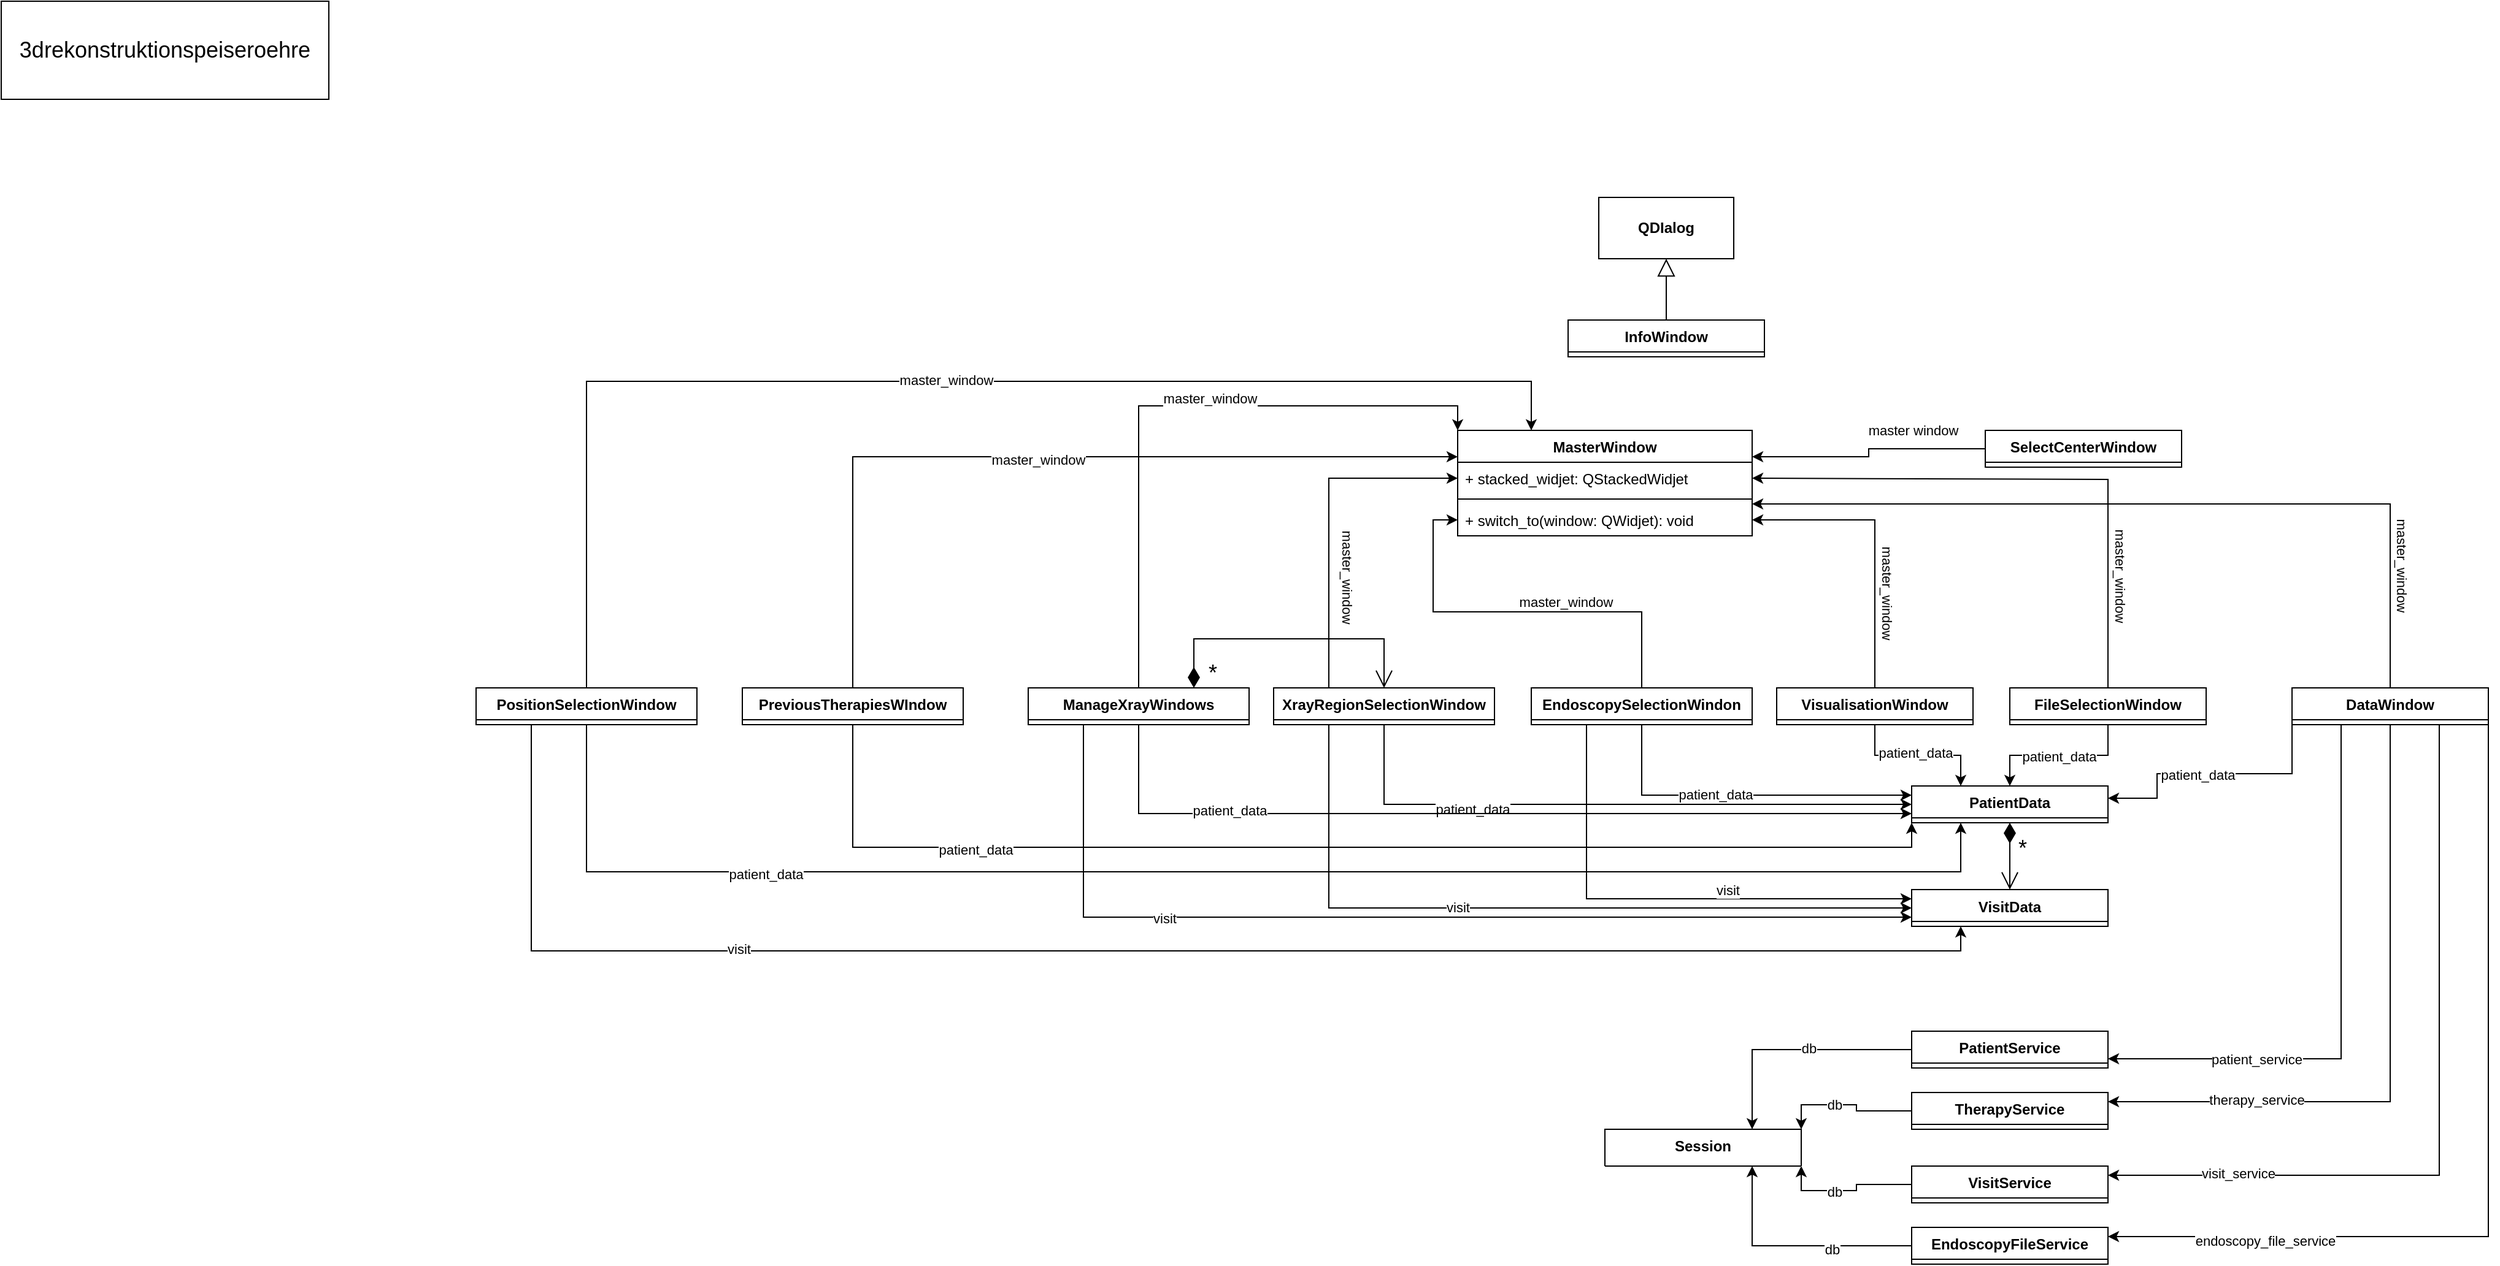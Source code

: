 <mxfile version="22.1.18" type="device">
  <diagram name="Seite-1" id="h3fAUjaop2-_kYLDKYsI">
    <mxGraphModel dx="3474" dy="1630" grid="1" gridSize="10" guides="1" tooltips="1" connect="1" arrows="1" fold="1" page="1" pageScale="1" pageWidth="827" pageHeight="1169" math="0" shadow="0">
      <root>
        <mxCell id="0" />
        <mxCell id="1" parent="0" />
        <mxCell id="o58t7d3tN6w-42Xv3fXU-2" value="MasterWindow" style="swimlane;fontStyle=1;align=center;verticalAlign=top;childLayout=stackLayout;horizontal=1;startSize=26;horizontalStack=0;resizeParent=1;resizeParentMax=0;resizeLast=0;collapsible=1;marginBottom=0;whiteSpace=wrap;html=1;" parent="1" vertex="1">
          <mxGeometry x="360" y="350" width="240" height="86" as="geometry" />
        </mxCell>
        <mxCell id="o58t7d3tN6w-42Xv3fXU-3" value="+ stacked_widjet: QStackedWidjet" style="text;strokeColor=none;fillColor=none;align=left;verticalAlign=top;spacingLeft=4;spacingRight=4;overflow=hidden;rotatable=0;points=[[0,0.5],[1,0.5]];portConstraint=eastwest;whiteSpace=wrap;html=1;" parent="o58t7d3tN6w-42Xv3fXU-2" vertex="1">
          <mxGeometry y="26" width="240" height="26" as="geometry" />
        </mxCell>
        <mxCell id="o58t7d3tN6w-42Xv3fXU-4" value="" style="line;strokeWidth=1;fillColor=none;align=left;verticalAlign=middle;spacingTop=-1;spacingLeft=3;spacingRight=3;rotatable=0;labelPosition=right;points=[];portConstraint=eastwest;strokeColor=inherit;" parent="o58t7d3tN6w-42Xv3fXU-2" vertex="1">
          <mxGeometry y="52" width="240" height="8" as="geometry" />
        </mxCell>
        <mxCell id="o58t7d3tN6w-42Xv3fXU-5" value="+ switch_to(window: QWidjet): void" style="text;strokeColor=none;fillColor=none;align=left;verticalAlign=top;spacingLeft=4;spacingRight=4;overflow=hidden;rotatable=0;points=[[0,0.5],[1,0.5]];portConstraint=eastwest;whiteSpace=wrap;html=1;" parent="o58t7d3tN6w-42Xv3fXU-2" vertex="1">
          <mxGeometry y="60" width="240" height="26" as="geometry" />
        </mxCell>
        <mxCell id="o58t7d3tN6w-42Xv3fXU-49" style="edgeStyle=orthogonalEdgeStyle;rounded=0;orthogonalLoop=1;jettySize=auto;html=1;exitX=0;exitY=0.5;exitDx=0;exitDy=0;entryX=1;entryY=0.25;entryDx=0;entryDy=0;" parent="1" source="o58t7d3tN6w-42Xv3fXU-9" target="o58t7d3tN6w-42Xv3fXU-2" edge="1">
          <mxGeometry relative="1" as="geometry" />
        </mxCell>
        <mxCell id="o58t7d3tN6w-42Xv3fXU-50" value="master window" style="edgeLabel;html=1;align=center;verticalAlign=middle;resizable=0;points=[];" parent="o58t7d3tN6w-42Xv3fXU-49" vertex="1" connectable="0">
          <mxGeometry x="-0.234" relative="1" as="geometry">
            <mxPoint x="16" y="-15" as="offset" />
          </mxGeometry>
        </mxCell>
        <mxCell id="o58t7d3tN6w-42Xv3fXU-9" value="SelectCenterWindow" style="swimlane;fontStyle=1;align=center;verticalAlign=top;childLayout=stackLayout;horizontal=1;startSize=26;horizontalStack=0;resizeParent=1;resizeParentMax=0;resizeLast=0;collapsible=1;marginBottom=0;whiteSpace=wrap;html=1;" parent="1" vertex="1" collapsed="1">
          <mxGeometry x="790" y="350" width="160" height="30" as="geometry">
            <mxRectangle x="400" y="320" width="160" height="34" as="alternateBounds" />
          </mxGeometry>
        </mxCell>
        <mxCell id="o58t7d3tN6w-42Xv3fXU-11" value="" style="line;strokeWidth=1;fillColor=none;align=left;verticalAlign=middle;spacingTop=-1;spacingLeft=3;spacingRight=3;rotatable=0;labelPosition=right;points=[];portConstraint=eastwest;strokeColor=inherit;" parent="o58t7d3tN6w-42Xv3fXU-9" vertex="1">
          <mxGeometry y="26" width="160" height="8" as="geometry" />
        </mxCell>
        <mxCell id="o58t7d3tN6w-42Xv3fXU-17" style="edgeStyle=orthogonalEdgeStyle;rounded=0;orthogonalLoop=1;jettySize=auto;html=1;entryX=1;entryY=0.5;entryDx=0;entryDy=0;" parent="1" source="o58t7d3tN6w-42Xv3fXU-15" target="o58t7d3tN6w-42Xv3fXU-5" edge="1">
          <mxGeometry relative="1" as="geometry" />
        </mxCell>
        <mxCell id="o58t7d3tN6w-42Xv3fXU-22" value="master_window" style="edgeLabel;html=1;align=center;verticalAlign=middle;resizable=0;points=[];rotation=90;" parent="o58t7d3tN6w-42Xv3fXU-17" vertex="1" connectable="0">
          <mxGeometry x="-0.267" relative="1" as="geometry">
            <mxPoint x="10" y="9" as="offset" />
          </mxGeometry>
        </mxCell>
        <mxCell id="o58t7d3tN6w-42Xv3fXU-63" style="edgeStyle=orthogonalEdgeStyle;rounded=0;orthogonalLoop=1;jettySize=auto;html=1;exitX=0.5;exitY=1;exitDx=0;exitDy=0;entryX=0.25;entryY=0;entryDx=0;entryDy=0;" parent="1" source="o58t7d3tN6w-42Xv3fXU-15" target="o58t7d3tN6w-42Xv3fXU-18" edge="1">
          <mxGeometry relative="1" as="geometry" />
        </mxCell>
        <mxCell id="o58t7d3tN6w-42Xv3fXU-65" value="patient_data" style="edgeLabel;html=1;align=center;verticalAlign=middle;resizable=0;points=[];" parent="o58t7d3tN6w-42Xv3fXU-63" vertex="1" connectable="0">
          <mxGeometry x="-0.042" y="2" relative="1" as="geometry">
            <mxPoint as="offset" />
          </mxGeometry>
        </mxCell>
        <mxCell id="o58t7d3tN6w-42Xv3fXU-15" value="VisualisationWindow" style="swimlane;fontStyle=1;align=center;verticalAlign=top;childLayout=stackLayout;horizontal=1;startSize=26;horizontalStack=0;resizeParent=1;resizeParentMax=0;resizeLast=0;collapsible=1;marginBottom=0;whiteSpace=wrap;html=1;" parent="1" vertex="1" collapsed="1">
          <mxGeometry x="620" y="560" width="160" height="30" as="geometry">
            <mxRectangle x="400" y="320" width="160" height="34" as="alternateBounds" />
          </mxGeometry>
        </mxCell>
        <mxCell id="o58t7d3tN6w-42Xv3fXU-16" value="" style="line;strokeWidth=1;fillColor=none;align=left;verticalAlign=middle;spacingTop=-1;spacingLeft=3;spacingRight=3;rotatable=0;labelPosition=right;points=[];portConstraint=eastwest;strokeColor=inherit;" parent="o58t7d3tN6w-42Xv3fXU-15" vertex="1">
          <mxGeometry y="26" width="160" height="8" as="geometry" />
        </mxCell>
        <mxCell id="o58t7d3tN6w-42Xv3fXU-18" value="PatientData" style="swimlane;fontStyle=1;align=center;verticalAlign=top;childLayout=stackLayout;horizontal=1;startSize=26;horizontalStack=0;resizeParent=1;resizeParentMax=0;resizeLast=0;collapsible=1;marginBottom=0;whiteSpace=wrap;html=1;" parent="1" vertex="1" collapsed="1">
          <mxGeometry x="730" y="640" width="160" height="30" as="geometry">
            <mxRectangle x="400" y="320" width="160" height="34" as="alternateBounds" />
          </mxGeometry>
        </mxCell>
        <mxCell id="o58t7d3tN6w-42Xv3fXU-19" value="" style="line;strokeWidth=1;fillColor=none;align=left;verticalAlign=middle;spacingTop=-1;spacingLeft=3;spacingRight=3;rotatable=0;labelPosition=right;points=[];portConstraint=eastwest;strokeColor=inherit;" parent="o58t7d3tN6w-42Xv3fXU-18" vertex="1">
          <mxGeometry y="26" width="160" height="8" as="geometry" />
        </mxCell>
        <mxCell id="o58t7d3tN6w-42Xv3fXU-23" value="InfoWindow" style="swimlane;fontStyle=1;align=center;verticalAlign=top;childLayout=stackLayout;horizontal=1;startSize=26;horizontalStack=0;resizeParent=1;resizeParentMax=0;resizeLast=0;collapsible=1;marginBottom=0;whiteSpace=wrap;html=1;" parent="1" vertex="1" collapsed="1">
          <mxGeometry x="450" y="260" width="160" height="30" as="geometry">
            <mxRectangle x="400" y="320" width="160" height="34" as="alternateBounds" />
          </mxGeometry>
        </mxCell>
        <mxCell id="o58t7d3tN6w-42Xv3fXU-24" value="" style="line;strokeWidth=1;fillColor=none;align=left;verticalAlign=middle;spacingTop=-1;spacingLeft=3;spacingRight=3;rotatable=0;labelPosition=right;points=[];portConstraint=eastwest;strokeColor=inherit;" parent="o58t7d3tN6w-42Xv3fXU-23" vertex="1">
          <mxGeometry y="26" width="160" height="8" as="geometry" />
        </mxCell>
        <mxCell id="o58t7d3tN6w-42Xv3fXU-37" value="QDIalog" style="html=1;whiteSpace=wrap;fontStyle=1" parent="1" vertex="1">
          <mxGeometry x="475" y="160" width="110" height="50" as="geometry" />
        </mxCell>
        <mxCell id="o58t7d3tN6w-42Xv3fXU-38" value="" style="endArrow=block;endSize=12;endFill=0;html=1;rounded=0;entryX=0.5;entryY=1;entryDx=0;entryDy=0;exitX=0.5;exitY=0;exitDx=0;exitDy=0;" parent="1" source="o58t7d3tN6w-42Xv3fXU-23" target="o58t7d3tN6w-42Xv3fXU-37" edge="1">
          <mxGeometry width="160" relative="1" as="geometry">
            <mxPoint x="655" y="270" as="sourcePoint" />
            <mxPoint x="815" y="270" as="targetPoint" />
          </mxGeometry>
        </mxCell>
        <mxCell id="o58t7d3tN6w-42Xv3fXU-59" style="rounded=0;orthogonalLoop=1;jettySize=auto;html=1;exitX=0.5;exitY=0;exitDx=0;exitDy=0;entryX=1;entryY=0.5;entryDx=0;entryDy=0;" parent="1" source="o58t7d3tN6w-42Xv3fXU-53" target="o58t7d3tN6w-42Xv3fXU-3" edge="1">
          <mxGeometry relative="1" as="geometry">
            <mxPoint x="750.0" y="400.0" as="targetPoint" />
            <Array as="points">
              <mxPoint x="890" y="390" />
            </Array>
          </mxGeometry>
        </mxCell>
        <mxCell id="o58t7d3tN6w-42Xv3fXU-61" value="master_window" style="edgeLabel;html=1;align=center;verticalAlign=middle;resizable=0;points=[];rotation=90;" parent="o58t7d3tN6w-42Xv3fXU-59" vertex="1" connectable="0">
          <mxGeometry x="-0.601" y="1" relative="1" as="geometry">
            <mxPoint x="11" as="offset" />
          </mxGeometry>
        </mxCell>
        <mxCell id="o58t7d3tN6w-42Xv3fXU-64" style="edgeStyle=orthogonalEdgeStyle;rounded=0;orthogonalLoop=1;jettySize=auto;html=1;exitX=0.5;exitY=1;exitDx=0;exitDy=0;entryX=0.5;entryY=0;entryDx=0;entryDy=0;" parent="1" source="o58t7d3tN6w-42Xv3fXU-53" target="o58t7d3tN6w-42Xv3fXU-18" edge="1">
          <mxGeometry relative="1" as="geometry" />
        </mxCell>
        <mxCell id="o58t7d3tN6w-42Xv3fXU-66" value="patient_data" style="edgeLabel;html=1;align=center;verticalAlign=middle;resizable=0;points=[];" parent="o58t7d3tN6w-42Xv3fXU-64" vertex="1" connectable="0">
          <mxGeometry x="0.161" y="1" relative="1" as="geometry">
            <mxPoint x="10" as="offset" />
          </mxGeometry>
        </mxCell>
        <mxCell id="o58t7d3tN6w-42Xv3fXU-53" value="&lt;div&gt;FileSelectionWindow&lt;/div&gt;&lt;div&gt;&lt;br&gt;&lt;/div&gt;" style="swimlane;fontStyle=1;align=center;verticalAlign=top;childLayout=stackLayout;horizontal=1;startSize=26;horizontalStack=0;resizeParent=1;resizeParentMax=0;resizeLast=0;collapsible=1;marginBottom=0;whiteSpace=wrap;html=1;" parent="1" vertex="1" collapsed="1">
          <mxGeometry x="810" y="560" width="160" height="30" as="geometry">
            <mxRectangle x="400" y="320" width="160" height="34" as="alternateBounds" />
          </mxGeometry>
        </mxCell>
        <mxCell id="o58t7d3tN6w-42Xv3fXU-54" value="" style="line;strokeWidth=1;fillColor=none;align=left;verticalAlign=middle;spacingTop=-1;spacingLeft=3;spacingRight=3;rotatable=0;labelPosition=right;points=[];portConstraint=eastwest;strokeColor=inherit;" parent="o58t7d3tN6w-42Xv3fXU-53" vertex="1">
          <mxGeometry y="26" width="160" height="8" as="geometry" />
        </mxCell>
        <mxCell id="o58t7d3tN6w-42Xv3fXU-71" style="edgeStyle=orthogonalEdgeStyle;rounded=0;orthogonalLoop=1;jettySize=auto;html=1;exitX=0.5;exitY=0;exitDx=0;exitDy=0;entryX=0;entryY=0.5;entryDx=0;entryDy=0;" parent="1" source="o58t7d3tN6w-42Xv3fXU-67" target="o58t7d3tN6w-42Xv3fXU-5" edge="1">
          <mxGeometry relative="1" as="geometry" />
        </mxCell>
        <mxCell id="o58t7d3tN6w-42Xv3fXU-72" value="master_window" style="edgeLabel;html=1;align=center;verticalAlign=middle;resizable=0;points=[];" parent="o58t7d3tN6w-42Xv3fXU-71" vertex="1" connectable="0">
          <mxGeometry x="-0.24" y="2" relative="1" as="geometry">
            <mxPoint y="-10" as="offset" />
          </mxGeometry>
        </mxCell>
        <mxCell id="o58t7d3tN6w-42Xv3fXU-73" style="edgeStyle=orthogonalEdgeStyle;rounded=0;orthogonalLoop=1;jettySize=auto;html=1;entryX=0;entryY=0.25;entryDx=0;entryDy=0;" parent="1" source="o58t7d3tN6w-42Xv3fXU-67" target="o58t7d3tN6w-42Xv3fXU-18" edge="1">
          <mxGeometry relative="1" as="geometry">
            <Array as="points">
              <mxPoint x="510" y="648" />
            </Array>
          </mxGeometry>
        </mxCell>
        <mxCell id="o58t7d3tN6w-42Xv3fXU-74" value="patient_data" style="edgeLabel;html=1;align=center;verticalAlign=middle;resizable=0;points=[];" parent="o58t7d3tN6w-42Xv3fXU-73" vertex="1" connectable="0">
          <mxGeometry x="-0.152" y="1" relative="1" as="geometry">
            <mxPoint as="offset" />
          </mxGeometry>
        </mxCell>
        <mxCell id="o58t7d3tN6w-42Xv3fXU-77" style="edgeStyle=orthogonalEdgeStyle;rounded=0;orthogonalLoop=1;jettySize=auto;html=1;exitX=0.25;exitY=1;exitDx=0;exitDy=0;entryX=0;entryY=0.25;entryDx=0;entryDy=0;" parent="1" source="o58t7d3tN6w-42Xv3fXU-67" target="o58t7d3tN6w-42Xv3fXU-75" edge="1">
          <mxGeometry relative="1" as="geometry" />
        </mxCell>
        <mxCell id="o58t7d3tN6w-42Xv3fXU-78" value="&lt;div&gt;visit&lt;/div&gt;" style="edgeLabel;html=1;align=center;verticalAlign=middle;resizable=0;points=[];" parent="o58t7d3tN6w-42Xv3fXU-77" vertex="1" connectable="0">
          <mxGeometry x="0.26" y="-3" relative="1" as="geometry">
            <mxPoint y="-10" as="offset" />
          </mxGeometry>
        </mxCell>
        <mxCell id="o58t7d3tN6w-42Xv3fXU-67" value="EndoscopySelectionWindon" style="swimlane;fontStyle=1;align=center;verticalAlign=top;childLayout=stackLayout;horizontal=1;startSize=26;horizontalStack=0;resizeParent=1;resizeParentMax=0;resizeLast=0;collapsible=1;marginBottom=0;whiteSpace=wrap;html=1;" parent="1" vertex="1" collapsed="1">
          <mxGeometry x="420" y="560" width="180" height="30" as="geometry">
            <mxRectangle x="400" y="320" width="160" height="34" as="alternateBounds" />
          </mxGeometry>
        </mxCell>
        <mxCell id="o58t7d3tN6w-42Xv3fXU-68" value="" style="line;strokeWidth=1;fillColor=none;align=left;verticalAlign=middle;spacingTop=-1;spacingLeft=3;spacingRight=3;rotatable=0;labelPosition=right;points=[];portConstraint=eastwest;strokeColor=inherit;" parent="o58t7d3tN6w-42Xv3fXU-67" vertex="1">
          <mxGeometry y="26" width="160" height="8" as="geometry" />
        </mxCell>
        <mxCell id="o58t7d3tN6w-42Xv3fXU-75" value="VisitData" style="swimlane;fontStyle=1;align=center;verticalAlign=top;childLayout=stackLayout;horizontal=1;startSize=26;horizontalStack=0;resizeParent=1;resizeParentMax=0;resizeLast=0;collapsible=1;marginBottom=0;whiteSpace=wrap;html=1;" parent="1" vertex="1" collapsed="1">
          <mxGeometry x="730" y="724.5" width="160" height="30" as="geometry">
            <mxRectangle x="400" y="320" width="160" height="34" as="alternateBounds" />
          </mxGeometry>
        </mxCell>
        <mxCell id="o58t7d3tN6w-42Xv3fXU-76" value="" style="line;strokeWidth=1;fillColor=none;align=left;verticalAlign=middle;spacingTop=-1;spacingLeft=3;spacingRight=3;rotatable=0;labelPosition=right;points=[];portConstraint=eastwest;strokeColor=inherit;" parent="o58t7d3tN6w-42Xv3fXU-75" vertex="1">
          <mxGeometry y="26" width="160" height="8" as="geometry" />
        </mxCell>
        <mxCell id="o58t7d3tN6w-42Xv3fXU-82" style="edgeStyle=orthogonalEdgeStyle;rounded=0;orthogonalLoop=1;jettySize=auto;html=1;exitX=0.5;exitY=1;exitDx=0;exitDy=0;entryX=0;entryY=0.5;entryDx=0;entryDy=0;" parent="1" source="o58t7d3tN6w-42Xv3fXU-79" target="o58t7d3tN6w-42Xv3fXU-18" edge="1">
          <mxGeometry relative="1" as="geometry" />
        </mxCell>
        <mxCell id="o58t7d3tN6w-42Xv3fXU-83" value="patient_data" style="edgeLabel;html=1;align=center;verticalAlign=middle;resizable=0;points=[];" parent="o58t7d3tN6w-42Xv3fXU-82" vertex="1" connectable="0">
          <mxGeometry x="-0.449" y="-4" relative="1" as="geometry">
            <mxPoint as="offset" />
          </mxGeometry>
        </mxCell>
        <mxCell id="o58t7d3tN6w-42Xv3fXU-84" style="edgeStyle=orthogonalEdgeStyle;rounded=0;orthogonalLoop=1;jettySize=auto;html=1;exitX=0.25;exitY=1;exitDx=0;exitDy=0;entryX=0;entryY=0.5;entryDx=0;entryDy=0;" parent="1" source="o58t7d3tN6w-42Xv3fXU-79" target="o58t7d3tN6w-42Xv3fXU-75" edge="1">
          <mxGeometry relative="1" as="geometry" />
        </mxCell>
        <mxCell id="o58t7d3tN6w-42Xv3fXU-85" value="visit" style="edgeLabel;html=1;align=center;verticalAlign=middle;resizable=0;points=[];" parent="o58t7d3tN6w-42Xv3fXU-84" vertex="1" connectable="0">
          <mxGeometry x="-0.191" y="1" relative="1" as="geometry">
            <mxPoint x="2" as="offset" />
          </mxGeometry>
        </mxCell>
        <mxCell id="o58t7d3tN6w-42Xv3fXU-86" style="edgeStyle=orthogonalEdgeStyle;rounded=0;orthogonalLoop=1;jettySize=auto;html=1;exitX=0.25;exitY=0;exitDx=0;exitDy=0;" parent="1" source="o58t7d3tN6w-42Xv3fXU-79" target="o58t7d3tN6w-42Xv3fXU-3" edge="1">
          <mxGeometry relative="1" as="geometry" />
        </mxCell>
        <mxCell id="o58t7d3tN6w-42Xv3fXU-87" value="master_window" style="edgeLabel;html=1;align=center;verticalAlign=middle;resizable=0;points=[];rotation=90;" parent="o58t7d3tN6w-42Xv3fXU-86" vertex="1" connectable="0">
          <mxGeometry x="-0.246" y="-4" relative="1" as="geometry">
            <mxPoint x="11" y="13" as="offset" />
          </mxGeometry>
        </mxCell>
        <mxCell id="o58t7d3tN6w-42Xv3fXU-79" value="XrayRegionSelectionWindow" style="swimlane;fontStyle=1;align=center;verticalAlign=top;childLayout=stackLayout;horizontal=1;startSize=26;horizontalStack=0;resizeParent=1;resizeParentMax=0;resizeLast=0;collapsible=1;marginBottom=0;whiteSpace=wrap;html=1;" parent="1" vertex="1" collapsed="1">
          <mxGeometry x="210" y="560" width="180" height="30" as="geometry">
            <mxRectangle x="400" y="320" width="160" height="34" as="alternateBounds" />
          </mxGeometry>
        </mxCell>
        <mxCell id="o58t7d3tN6w-42Xv3fXU-80" value="" style="line;strokeWidth=1;fillColor=none;align=left;verticalAlign=middle;spacingTop=-1;spacingLeft=3;spacingRight=3;rotatable=0;labelPosition=right;points=[];portConstraint=eastwest;strokeColor=inherit;" parent="o58t7d3tN6w-42Xv3fXU-79" vertex="1">
          <mxGeometry y="26" width="160" height="8" as="geometry" />
        </mxCell>
        <mxCell id="o58t7d3tN6w-42Xv3fXU-90" style="edgeStyle=orthogonalEdgeStyle;rounded=0;orthogonalLoop=1;jettySize=auto;html=1;exitX=0.5;exitY=0;exitDx=0;exitDy=0;entryX=0;entryY=0;entryDx=0;entryDy=0;" parent="1" source="o58t7d3tN6w-42Xv3fXU-88" target="o58t7d3tN6w-42Xv3fXU-2" edge="1">
          <mxGeometry relative="1" as="geometry" />
        </mxCell>
        <mxCell id="o58t7d3tN6w-42Xv3fXU-91" value="master_window" style="edgeLabel;html=1;align=center;verticalAlign=middle;resizable=0;points=[];" parent="o58t7d3tN6w-42Xv3fXU-90" vertex="1" connectable="0">
          <mxGeometry x="-0.068" relative="1" as="geometry">
            <mxPoint x="50" y="-6" as="offset" />
          </mxGeometry>
        </mxCell>
        <mxCell id="o58t7d3tN6w-42Xv3fXU-92" style="edgeStyle=orthogonalEdgeStyle;rounded=0;orthogonalLoop=1;jettySize=auto;html=1;exitX=0.5;exitY=1;exitDx=0;exitDy=0;entryX=0;entryY=0.75;entryDx=0;entryDy=0;" parent="1" source="o58t7d3tN6w-42Xv3fXU-88" target="o58t7d3tN6w-42Xv3fXU-18" edge="1">
          <mxGeometry relative="1" as="geometry" />
        </mxCell>
        <mxCell id="o58t7d3tN6w-42Xv3fXU-93" value="patient_data" style="edgeLabel;html=1;align=center;verticalAlign=middle;resizable=0;points=[];" parent="o58t7d3tN6w-42Xv3fXU-92" vertex="1" connectable="0">
          <mxGeometry x="-0.585" y="3" relative="1" as="geometry">
            <mxPoint as="offset" />
          </mxGeometry>
        </mxCell>
        <mxCell id="o58t7d3tN6w-42Xv3fXU-94" style="edgeStyle=orthogonalEdgeStyle;rounded=0;orthogonalLoop=1;jettySize=auto;html=1;exitX=0.25;exitY=1;exitDx=0;exitDy=0;entryX=0;entryY=0.75;entryDx=0;entryDy=0;" parent="1" source="o58t7d3tN6w-42Xv3fXU-88" target="o58t7d3tN6w-42Xv3fXU-75" edge="1">
          <mxGeometry relative="1" as="geometry" />
        </mxCell>
        <mxCell id="o58t7d3tN6w-42Xv3fXU-95" value="visit" style="edgeLabel;html=1;align=center;verticalAlign=middle;resizable=0;points=[];" parent="o58t7d3tN6w-42Xv3fXU-94" vertex="1" connectable="0">
          <mxGeometry x="-0.465" y="-1" relative="1" as="geometry">
            <mxPoint as="offset" />
          </mxGeometry>
        </mxCell>
        <mxCell id="o58t7d3tN6w-42Xv3fXU-88" value="ManageXrayWindows" style="swimlane;fontStyle=1;align=center;verticalAlign=top;childLayout=stackLayout;horizontal=1;startSize=26;horizontalStack=0;resizeParent=1;resizeParentMax=0;resizeLast=0;collapsible=1;marginBottom=0;whiteSpace=wrap;html=1;" parent="1" vertex="1" collapsed="1">
          <mxGeometry x="10" y="560" width="180" height="30" as="geometry">
            <mxRectangle x="400" y="320" width="160" height="34" as="alternateBounds" />
          </mxGeometry>
        </mxCell>
        <mxCell id="o58t7d3tN6w-42Xv3fXU-89" value="" style="line;strokeWidth=1;fillColor=none;align=left;verticalAlign=middle;spacingTop=-1;spacingLeft=3;spacingRight=3;rotatable=0;labelPosition=right;points=[];portConstraint=eastwest;strokeColor=inherit;" parent="o58t7d3tN6w-42Xv3fXU-88" vertex="1">
          <mxGeometry y="26" width="160" height="8" as="geometry" />
        </mxCell>
        <mxCell id="o58t7d3tN6w-42Xv3fXU-98" value="" style="endArrow=open;html=1;endSize=12;startArrow=diamondThin;startSize=14;startFill=1;edgeStyle=orthogonalEdgeStyle;align=left;verticalAlign=bottom;rounded=0;exitX=0.75;exitY=0;exitDx=0;exitDy=0;entryX=0.5;entryY=0;entryDx=0;entryDy=0;" parent="1" source="o58t7d3tN6w-42Xv3fXU-88" target="o58t7d3tN6w-42Xv3fXU-79" edge="1">
          <mxGeometry x="-1" y="3" relative="1" as="geometry">
            <mxPoint x="230" y="610" as="sourcePoint" />
            <mxPoint x="390" y="640" as="targetPoint" />
            <Array as="points">
              <mxPoint x="145" y="520" />
              <mxPoint x="300" y="520" />
            </Array>
          </mxGeometry>
        </mxCell>
        <mxCell id="o58t7d3tN6w-42Xv3fXU-101" value="*" style="edgeLabel;html=1;align=center;verticalAlign=middle;resizable=0;points=[];fontSize=18;" parent="o58t7d3tN6w-42Xv3fXU-98" vertex="1" connectable="0">
          <mxGeometry x="-0.896" relative="1" as="geometry">
            <mxPoint x="15" as="offset" />
          </mxGeometry>
        </mxCell>
        <mxCell id="o58t7d3tN6w-42Xv3fXU-104" style="edgeStyle=orthogonalEdgeStyle;rounded=0;orthogonalLoop=1;jettySize=auto;html=1;exitX=0.5;exitY=0;exitDx=0;exitDy=0;entryX=0;entryY=0.25;entryDx=0;entryDy=0;" parent="1" source="o58t7d3tN6w-42Xv3fXU-102" target="o58t7d3tN6w-42Xv3fXU-2" edge="1">
          <mxGeometry relative="1" as="geometry">
            <mxPoint x="60" y="370" as="targetPoint" />
          </mxGeometry>
        </mxCell>
        <mxCell id="o58t7d3tN6w-42Xv3fXU-105" value="master_window" style="edgeLabel;html=1;align=center;verticalAlign=middle;resizable=0;points=[];" parent="o58t7d3tN6w-42Xv3fXU-104" vertex="1" connectable="0">
          <mxGeometry x="-0.005" y="-2" relative="1" as="geometry">
            <mxPoint as="offset" />
          </mxGeometry>
        </mxCell>
        <mxCell id="o58t7d3tN6w-42Xv3fXU-106" style="edgeStyle=orthogonalEdgeStyle;rounded=0;orthogonalLoop=1;jettySize=auto;html=1;exitX=0.5;exitY=1;exitDx=0;exitDy=0;entryX=0;entryY=1;entryDx=0;entryDy=0;" parent="1" source="o58t7d3tN6w-42Xv3fXU-102" target="o58t7d3tN6w-42Xv3fXU-18" edge="1">
          <mxGeometry relative="1" as="geometry" />
        </mxCell>
        <mxCell id="o58t7d3tN6w-42Xv3fXU-107" value="patient_data" style="edgeLabel;html=1;align=center;verticalAlign=middle;resizable=0;points=[];" parent="o58t7d3tN6w-42Xv3fXU-106" vertex="1" connectable="0">
          <mxGeometry x="-0.595" y="-2" relative="1" as="geometry">
            <mxPoint x="1" as="offset" />
          </mxGeometry>
        </mxCell>
        <mxCell id="o58t7d3tN6w-42Xv3fXU-102" value="PreviousTherapiesWIndow" style="swimlane;fontStyle=1;align=center;verticalAlign=top;childLayout=stackLayout;horizontal=1;startSize=26;horizontalStack=0;resizeParent=1;resizeParentMax=0;resizeLast=0;collapsible=1;marginBottom=0;whiteSpace=wrap;html=1;" parent="1" vertex="1" collapsed="1">
          <mxGeometry x="-223" y="560" width="180" height="30" as="geometry">
            <mxRectangle x="400" y="320" width="160" height="34" as="alternateBounds" />
          </mxGeometry>
        </mxCell>
        <mxCell id="o58t7d3tN6w-42Xv3fXU-103" value="" style="line;strokeWidth=1;fillColor=none;align=left;verticalAlign=middle;spacingTop=-1;spacingLeft=3;spacingRight=3;rotatable=0;labelPosition=right;points=[];portConstraint=eastwest;strokeColor=inherit;" parent="o58t7d3tN6w-42Xv3fXU-102" vertex="1">
          <mxGeometry y="26" width="160" height="8" as="geometry" />
        </mxCell>
        <mxCell id="o58t7d3tN6w-42Xv3fXU-110" style="edgeStyle=orthogonalEdgeStyle;rounded=0;orthogonalLoop=1;jettySize=auto;html=1;exitX=0.5;exitY=0;exitDx=0;exitDy=0;entryX=0.25;entryY=0;entryDx=0;entryDy=0;" parent="1" source="o58t7d3tN6w-42Xv3fXU-108" target="o58t7d3tN6w-42Xv3fXU-2" edge="1">
          <mxGeometry relative="1" as="geometry">
            <Array as="points">
              <mxPoint x="-350" y="310" />
              <mxPoint x="420" y="310" />
            </Array>
          </mxGeometry>
        </mxCell>
        <mxCell id="o58t7d3tN6w-42Xv3fXU-111" value="master_window" style="edgeLabel;html=1;align=center;verticalAlign=middle;resizable=0;points=[];" parent="o58t7d3tN6w-42Xv3fXU-110" vertex="1" connectable="0">
          <mxGeometry x="0.024" y="1" relative="1" as="geometry">
            <mxPoint as="offset" />
          </mxGeometry>
        </mxCell>
        <mxCell id="o58t7d3tN6w-42Xv3fXU-112" style="edgeStyle=orthogonalEdgeStyle;rounded=0;orthogonalLoop=1;jettySize=auto;html=1;exitX=0.5;exitY=1;exitDx=0;exitDy=0;entryX=0.25;entryY=1;entryDx=0;entryDy=0;" parent="1" source="o58t7d3tN6w-42Xv3fXU-108" target="o58t7d3tN6w-42Xv3fXU-18" edge="1">
          <mxGeometry relative="1" as="geometry">
            <Array as="points">
              <mxPoint x="-350" y="710" />
              <mxPoint x="770" y="710" />
            </Array>
          </mxGeometry>
        </mxCell>
        <mxCell id="o58t7d3tN6w-42Xv3fXU-113" value="patient_data" style="edgeLabel;html=1;align=center;verticalAlign=middle;resizable=0;points=[];" parent="o58t7d3tN6w-42Xv3fXU-112" vertex="1" connectable="0">
          <mxGeometry x="-0.583" y="-2" relative="1" as="geometry">
            <mxPoint x="-1" as="offset" />
          </mxGeometry>
        </mxCell>
        <mxCell id="o58t7d3tN6w-42Xv3fXU-114" style="edgeStyle=orthogonalEdgeStyle;rounded=0;orthogonalLoop=1;jettySize=auto;html=1;exitX=0.25;exitY=1;exitDx=0;exitDy=0;entryX=0.25;entryY=1;entryDx=0;entryDy=0;" parent="1" source="o58t7d3tN6w-42Xv3fXU-108" target="o58t7d3tN6w-42Xv3fXU-75" edge="1">
          <mxGeometry relative="1" as="geometry" />
        </mxCell>
        <mxCell id="o58t7d3tN6w-42Xv3fXU-115" value="visit" style="edgeLabel;html=1;align=center;verticalAlign=middle;resizable=0;points=[];" parent="o58t7d3tN6w-42Xv3fXU-114" vertex="1" connectable="0">
          <mxGeometry x="-0.486" y="2" relative="1" as="geometry">
            <mxPoint x="1" as="offset" />
          </mxGeometry>
        </mxCell>
        <mxCell id="o58t7d3tN6w-42Xv3fXU-108" value="PositionSelectionWindow" style="swimlane;fontStyle=1;align=center;verticalAlign=top;childLayout=stackLayout;horizontal=1;startSize=26;horizontalStack=0;resizeParent=1;resizeParentMax=0;resizeLast=0;collapsible=1;marginBottom=0;whiteSpace=wrap;html=1;" parent="1" vertex="1" collapsed="1">
          <mxGeometry x="-440" y="560" width="180" height="30" as="geometry">
            <mxRectangle x="400" y="320" width="160" height="34" as="alternateBounds" />
          </mxGeometry>
        </mxCell>
        <mxCell id="o58t7d3tN6w-42Xv3fXU-109" value="" style="line;strokeWidth=1;fillColor=none;align=left;verticalAlign=middle;spacingTop=-1;spacingLeft=3;spacingRight=3;rotatable=0;labelPosition=right;points=[];portConstraint=eastwest;strokeColor=inherit;" parent="o58t7d3tN6w-42Xv3fXU-108" vertex="1">
          <mxGeometry y="26" width="160" height="8" as="geometry" />
        </mxCell>
        <mxCell id="o58t7d3tN6w-42Xv3fXU-117" value="" style="endArrow=open;html=1;endSize=12;startArrow=diamondThin;startSize=14;startFill=1;edgeStyle=orthogonalEdgeStyle;align=left;verticalAlign=bottom;rounded=0;exitX=0.5;exitY=1;exitDx=0;exitDy=0;" parent="1" source="o58t7d3tN6w-42Xv3fXU-18" target="o58t7d3tN6w-42Xv3fXU-75" edge="1">
          <mxGeometry x="-1" y="3" relative="1" as="geometry">
            <mxPoint x="640" y="690" as="sourcePoint" />
            <mxPoint x="800" y="690" as="targetPoint" />
          </mxGeometry>
        </mxCell>
        <mxCell id="o58t7d3tN6w-42Xv3fXU-118" value="&lt;font style=&quot;font-size: 18px;&quot;&gt;*&lt;/font&gt;" style="edgeLabel;html=1;align=center;verticalAlign=middle;resizable=0;points=[];" parent="o58t7d3tN6w-42Xv3fXU-117" vertex="1" connectable="0">
          <mxGeometry x="-0.544" y="2" relative="1" as="geometry">
            <mxPoint x="8" y="8" as="offset" />
          </mxGeometry>
        </mxCell>
        <mxCell id="kVOWbZ__sYHGqdiRXJQ1-14" style="edgeStyle=orthogonalEdgeStyle;rounded=0;orthogonalLoop=1;jettySize=auto;html=1;exitX=0.5;exitY=1;exitDx=0;exitDy=0;entryX=1;entryY=0.25;entryDx=0;entryDy=0;" edge="1" parent="1" source="kVOWbZ__sYHGqdiRXJQ1-1" target="kVOWbZ__sYHGqdiRXJQ1-5">
          <mxGeometry relative="1" as="geometry" />
        </mxCell>
        <mxCell id="kVOWbZ__sYHGqdiRXJQ1-17" value="therapy_service" style="edgeLabel;html=1;align=center;verticalAlign=middle;resizable=0;points=[];" vertex="1" connectable="0" parent="kVOWbZ__sYHGqdiRXJQ1-14">
          <mxGeometry x="0.551" y="-2" relative="1" as="geometry">
            <mxPoint as="offset" />
          </mxGeometry>
        </mxCell>
        <mxCell id="kVOWbZ__sYHGqdiRXJQ1-15" style="edgeStyle=orthogonalEdgeStyle;rounded=0;orthogonalLoop=1;jettySize=auto;html=1;exitX=0.75;exitY=1;exitDx=0;exitDy=0;entryX=1;entryY=0.25;entryDx=0;entryDy=0;" edge="1" parent="1" source="kVOWbZ__sYHGqdiRXJQ1-1" target="kVOWbZ__sYHGqdiRXJQ1-7">
          <mxGeometry relative="1" as="geometry" />
        </mxCell>
        <mxCell id="kVOWbZ__sYHGqdiRXJQ1-18" value="visit_service" style="edgeLabel;html=1;align=center;verticalAlign=middle;resizable=0;points=[];" vertex="1" connectable="0" parent="kVOWbZ__sYHGqdiRXJQ1-15">
          <mxGeometry x="0.669" y="-2" relative="1" as="geometry">
            <mxPoint as="offset" />
          </mxGeometry>
        </mxCell>
        <mxCell id="kVOWbZ__sYHGqdiRXJQ1-16" style="edgeStyle=orthogonalEdgeStyle;rounded=0;orthogonalLoop=1;jettySize=auto;html=1;exitX=1;exitY=1;exitDx=0;exitDy=0;entryX=1;entryY=0.25;entryDx=0;entryDy=0;" edge="1" parent="1" source="kVOWbZ__sYHGqdiRXJQ1-1" target="kVOWbZ__sYHGqdiRXJQ1-9">
          <mxGeometry relative="1" as="geometry" />
        </mxCell>
        <mxCell id="kVOWbZ__sYHGqdiRXJQ1-19" value="endoscopy_file_service" style="edgeLabel;html=1;align=center;verticalAlign=middle;resizable=0;points=[];" vertex="1" connectable="0" parent="kVOWbZ__sYHGqdiRXJQ1-16">
          <mxGeometry x="0.732" y="3" relative="1" as="geometry">
            <mxPoint x="30" as="offset" />
          </mxGeometry>
        </mxCell>
        <mxCell id="kVOWbZ__sYHGqdiRXJQ1-22" style="edgeStyle=orthogonalEdgeStyle;rounded=0;orthogonalLoop=1;jettySize=auto;html=1;exitX=0.25;exitY=1;exitDx=0;exitDy=0;entryX=1;entryY=0.75;entryDx=0;entryDy=0;" edge="1" parent="1" source="kVOWbZ__sYHGqdiRXJQ1-1" target="kVOWbZ__sYHGqdiRXJQ1-20">
          <mxGeometry relative="1" as="geometry" />
        </mxCell>
        <mxCell id="kVOWbZ__sYHGqdiRXJQ1-23" value="patient_service" style="edgeLabel;html=1;align=center;verticalAlign=middle;resizable=0;points=[];" vertex="1" connectable="0" parent="kVOWbZ__sYHGqdiRXJQ1-22">
          <mxGeometry x="0.73" relative="1" as="geometry">
            <mxPoint x="58" as="offset" />
          </mxGeometry>
        </mxCell>
        <mxCell id="kVOWbZ__sYHGqdiRXJQ1-1" value="DataWindow" style="swimlane;fontStyle=1;align=center;verticalAlign=top;childLayout=stackLayout;horizontal=1;startSize=26;horizontalStack=0;resizeParent=1;resizeParentMax=0;resizeLast=0;collapsible=1;marginBottom=0;whiteSpace=wrap;html=1;" vertex="1" collapsed="1" parent="1">
          <mxGeometry x="1040" y="560" width="160" height="30" as="geometry">
            <mxRectangle x="400" y="320" width="160" height="34" as="alternateBounds" />
          </mxGeometry>
        </mxCell>
        <mxCell id="kVOWbZ__sYHGqdiRXJQ1-2" value="" style="line;strokeWidth=1;fillColor=none;align=left;verticalAlign=middle;spacingTop=-1;spacingLeft=3;spacingRight=3;rotatable=0;labelPosition=right;points=[];portConstraint=eastwest;strokeColor=inherit;" vertex="1" parent="kVOWbZ__sYHGqdiRXJQ1-1">
          <mxGeometry y="26" width="160" height="8" as="geometry" />
        </mxCell>
        <mxCell id="kVOWbZ__sYHGqdiRXJQ1-3" style="rounded=0;orthogonalLoop=1;jettySize=auto;html=1;exitX=0.5;exitY=0;exitDx=0;exitDy=0;entryX=1;entryY=0.5;entryDx=0;entryDy=0;" edge="1" parent="1" source="kVOWbZ__sYHGqdiRXJQ1-1">
          <mxGeometry relative="1" as="geometry">
            <mxPoint x="600" y="410" as="targetPoint" />
            <Array as="points">
              <mxPoint x="1120" y="410" />
            </Array>
            <mxPoint x="890" y="581" as="sourcePoint" />
          </mxGeometry>
        </mxCell>
        <mxCell id="kVOWbZ__sYHGqdiRXJQ1-4" value="master_window" style="edgeLabel;html=1;align=center;verticalAlign=middle;resizable=0;points=[];rotation=90;" vertex="1" connectable="0" parent="kVOWbZ__sYHGqdiRXJQ1-3">
          <mxGeometry x="-0.601" y="1" relative="1" as="geometry">
            <mxPoint x="11" y="33" as="offset" />
          </mxGeometry>
        </mxCell>
        <mxCell id="kVOWbZ__sYHGqdiRXJQ1-29" style="edgeStyle=orthogonalEdgeStyle;rounded=0;orthogonalLoop=1;jettySize=auto;html=1;exitX=0;exitY=0.5;exitDx=0;exitDy=0;entryX=1;entryY=0;entryDx=0;entryDy=0;" edge="1" parent="1" source="kVOWbZ__sYHGqdiRXJQ1-5" target="kVOWbZ__sYHGqdiRXJQ1-24">
          <mxGeometry relative="1" as="geometry" />
        </mxCell>
        <mxCell id="kVOWbZ__sYHGqdiRXJQ1-33" value="db" style="edgeLabel;html=1;align=center;verticalAlign=middle;resizable=0;points=[];" vertex="1" connectable="0" parent="kVOWbZ__sYHGqdiRXJQ1-29">
          <mxGeometry x="0.191" relative="1" as="geometry">
            <mxPoint as="offset" />
          </mxGeometry>
        </mxCell>
        <mxCell id="kVOWbZ__sYHGqdiRXJQ1-5" value="TherapyService" style="swimlane;fontStyle=1;align=center;verticalAlign=top;childLayout=stackLayout;horizontal=1;startSize=26;horizontalStack=0;resizeParent=1;resizeParentMax=0;resizeLast=0;collapsible=1;marginBottom=0;whiteSpace=wrap;html=1;" vertex="1" collapsed="1" parent="1">
          <mxGeometry x="730" y="890" width="160" height="30" as="geometry">
            <mxRectangle x="400" y="320" width="160" height="34" as="alternateBounds" />
          </mxGeometry>
        </mxCell>
        <mxCell id="kVOWbZ__sYHGqdiRXJQ1-6" value="" style="line;strokeWidth=1;fillColor=none;align=left;verticalAlign=middle;spacingTop=-1;spacingLeft=3;spacingRight=3;rotatable=0;labelPosition=right;points=[];portConstraint=eastwest;strokeColor=inherit;" vertex="1" parent="kVOWbZ__sYHGqdiRXJQ1-5">
          <mxGeometry y="26" width="160" height="8" as="geometry" />
        </mxCell>
        <mxCell id="kVOWbZ__sYHGqdiRXJQ1-30" style="edgeStyle=orthogonalEdgeStyle;rounded=0;orthogonalLoop=1;jettySize=auto;html=1;exitX=0;exitY=0.5;exitDx=0;exitDy=0;entryX=1;entryY=1;entryDx=0;entryDy=0;" edge="1" parent="1" source="kVOWbZ__sYHGqdiRXJQ1-7" target="kVOWbZ__sYHGqdiRXJQ1-24">
          <mxGeometry relative="1" as="geometry" />
        </mxCell>
        <mxCell id="kVOWbZ__sYHGqdiRXJQ1-34" value="db" style="edgeLabel;html=1;align=center;verticalAlign=middle;resizable=0;points=[];" vertex="1" connectable="0" parent="kVOWbZ__sYHGqdiRXJQ1-30">
          <mxGeometry x="0.191" y="1" relative="1" as="geometry">
            <mxPoint as="offset" />
          </mxGeometry>
        </mxCell>
        <mxCell id="kVOWbZ__sYHGqdiRXJQ1-7" value="VisitService" style="swimlane;fontStyle=1;align=center;verticalAlign=top;childLayout=stackLayout;horizontal=1;startSize=26;horizontalStack=0;resizeParent=1;resizeParentMax=0;resizeLast=0;collapsible=1;marginBottom=0;whiteSpace=wrap;html=1;" vertex="1" collapsed="1" parent="1">
          <mxGeometry x="730" y="950" width="160" height="30" as="geometry">
            <mxRectangle x="400" y="320" width="160" height="34" as="alternateBounds" />
          </mxGeometry>
        </mxCell>
        <mxCell id="kVOWbZ__sYHGqdiRXJQ1-8" value="" style="line;strokeWidth=1;fillColor=none;align=left;verticalAlign=middle;spacingTop=-1;spacingLeft=3;spacingRight=3;rotatable=0;labelPosition=right;points=[];portConstraint=eastwest;strokeColor=inherit;" vertex="1" parent="kVOWbZ__sYHGqdiRXJQ1-7">
          <mxGeometry y="26" width="160" height="8" as="geometry" />
        </mxCell>
        <mxCell id="kVOWbZ__sYHGqdiRXJQ1-31" style="edgeStyle=orthogonalEdgeStyle;rounded=0;orthogonalLoop=1;jettySize=auto;html=1;exitX=0;exitY=0.5;exitDx=0;exitDy=0;entryX=0.75;entryY=1;entryDx=0;entryDy=0;" edge="1" parent="1" source="kVOWbZ__sYHGqdiRXJQ1-9" target="kVOWbZ__sYHGqdiRXJQ1-24">
          <mxGeometry relative="1" as="geometry" />
        </mxCell>
        <mxCell id="kVOWbZ__sYHGqdiRXJQ1-35" value="db" style="edgeLabel;html=1;align=center;verticalAlign=middle;resizable=0;points=[];" vertex="1" connectable="0" parent="kVOWbZ__sYHGqdiRXJQ1-31">
          <mxGeometry x="-0.331" y="3" relative="1" as="geometry">
            <mxPoint as="offset" />
          </mxGeometry>
        </mxCell>
        <mxCell id="kVOWbZ__sYHGqdiRXJQ1-9" value="EndoscopyFileService" style="swimlane;fontStyle=1;align=center;verticalAlign=top;childLayout=stackLayout;horizontal=1;startSize=26;horizontalStack=0;resizeParent=1;resizeParentMax=0;resizeLast=0;collapsible=1;marginBottom=0;whiteSpace=wrap;html=1;" vertex="1" collapsed="1" parent="1">
          <mxGeometry x="730" y="1000" width="160" height="30" as="geometry">
            <mxRectangle x="400" y="320" width="160" height="34" as="alternateBounds" />
          </mxGeometry>
        </mxCell>
        <mxCell id="kVOWbZ__sYHGqdiRXJQ1-10" value="" style="line;strokeWidth=1;fillColor=none;align=left;verticalAlign=middle;spacingTop=-1;spacingLeft=3;spacingRight=3;rotatable=0;labelPosition=right;points=[];portConstraint=eastwest;strokeColor=inherit;" vertex="1" parent="kVOWbZ__sYHGqdiRXJQ1-9">
          <mxGeometry y="26" width="160" height="8" as="geometry" />
        </mxCell>
        <mxCell id="kVOWbZ__sYHGqdiRXJQ1-12" style="edgeStyle=orthogonalEdgeStyle;rounded=0;orthogonalLoop=1;jettySize=auto;html=1;exitX=0;exitY=1;exitDx=0;exitDy=0;" edge="1" parent="1" source="kVOWbZ__sYHGqdiRXJQ1-1">
          <mxGeometry relative="1" as="geometry">
            <mxPoint x="900" y="600" as="sourcePoint" />
            <mxPoint x="890" y="650" as="targetPoint" />
            <Array as="points">
              <mxPoint x="1040" y="630" />
              <mxPoint x="930" y="630" />
              <mxPoint x="930" y="650" />
            </Array>
          </mxGeometry>
        </mxCell>
        <mxCell id="kVOWbZ__sYHGqdiRXJQ1-13" value="patient_data" style="edgeLabel;html=1;align=center;verticalAlign=middle;resizable=0;points=[];" vertex="1" connectable="0" parent="kVOWbZ__sYHGqdiRXJQ1-12">
          <mxGeometry x="0.161" y="1" relative="1" as="geometry">
            <mxPoint x="5" as="offset" />
          </mxGeometry>
        </mxCell>
        <mxCell id="kVOWbZ__sYHGqdiRXJQ1-28" style="edgeStyle=orthogonalEdgeStyle;rounded=0;orthogonalLoop=1;jettySize=auto;html=1;exitX=0;exitY=0.5;exitDx=0;exitDy=0;entryX=0.75;entryY=0;entryDx=0;entryDy=0;" edge="1" parent="1" source="kVOWbZ__sYHGqdiRXJQ1-20" target="kVOWbZ__sYHGqdiRXJQ1-24">
          <mxGeometry relative="1" as="geometry" />
        </mxCell>
        <mxCell id="kVOWbZ__sYHGqdiRXJQ1-32" value="db" style="edgeLabel;html=1;align=center;verticalAlign=middle;resizable=0;points=[];" vertex="1" connectable="0" parent="kVOWbZ__sYHGqdiRXJQ1-28">
          <mxGeometry x="-0.135" y="-1" relative="1" as="geometry">
            <mxPoint as="offset" />
          </mxGeometry>
        </mxCell>
        <mxCell id="kVOWbZ__sYHGqdiRXJQ1-20" value="PatientService" style="swimlane;fontStyle=1;align=center;verticalAlign=top;childLayout=stackLayout;horizontal=1;startSize=26;horizontalStack=0;resizeParent=1;resizeParentMax=0;resizeLast=0;collapsible=1;marginBottom=0;whiteSpace=wrap;html=1;" vertex="1" collapsed="1" parent="1">
          <mxGeometry x="730" y="840" width="160" height="30" as="geometry">
            <mxRectangle x="400" y="320" width="160" height="34" as="alternateBounds" />
          </mxGeometry>
        </mxCell>
        <mxCell id="kVOWbZ__sYHGqdiRXJQ1-21" value="" style="line;strokeWidth=1;fillColor=none;align=left;verticalAlign=middle;spacingTop=-1;spacingLeft=3;spacingRight=3;rotatable=0;labelPosition=right;points=[];portConstraint=eastwest;strokeColor=inherit;" vertex="1" parent="kVOWbZ__sYHGqdiRXJQ1-20">
          <mxGeometry y="26" width="160" height="8" as="geometry" />
        </mxCell>
        <mxCell id="kVOWbZ__sYHGqdiRXJQ1-24" value="Session" style="swimlane;fontStyle=1;align=center;verticalAlign=top;childLayout=stackLayout;horizontal=1;startSize=30;horizontalStack=0;resizeParent=1;resizeParentMax=0;resizeLast=0;collapsible=1;marginBottom=0;whiteSpace=wrap;html=1;" vertex="1" collapsed="1" parent="1">
          <mxGeometry x="480" y="920" width="160" height="30" as="geometry">
            <mxRectangle x="400" y="320" width="160" height="34" as="alternateBounds" />
          </mxGeometry>
        </mxCell>
        <mxCell id="kVOWbZ__sYHGqdiRXJQ1-25" value="" style="line;strokeWidth=1;fillColor=none;align=left;verticalAlign=middle;spacingTop=-1;spacingLeft=3;spacingRight=3;rotatable=0;labelPosition=right;points=[];portConstraint=eastwest;strokeColor=inherit;" vertex="1" parent="kVOWbZ__sYHGqdiRXJQ1-24">
          <mxGeometry y="26" width="160" height="8" as="geometry" />
        </mxCell>
        <mxCell id="kVOWbZ__sYHGqdiRXJQ1-36" value="&lt;font style=&quot;font-size: 18px;&quot;&gt;3drekonstruktionspeiseroehre&lt;/font&gt;" style="html=1;whiteSpace=wrap;" vertex="1" parent="1">
          <mxGeometry x="-827" width="267" height="80" as="geometry" />
        </mxCell>
      </root>
    </mxGraphModel>
  </diagram>
</mxfile>

